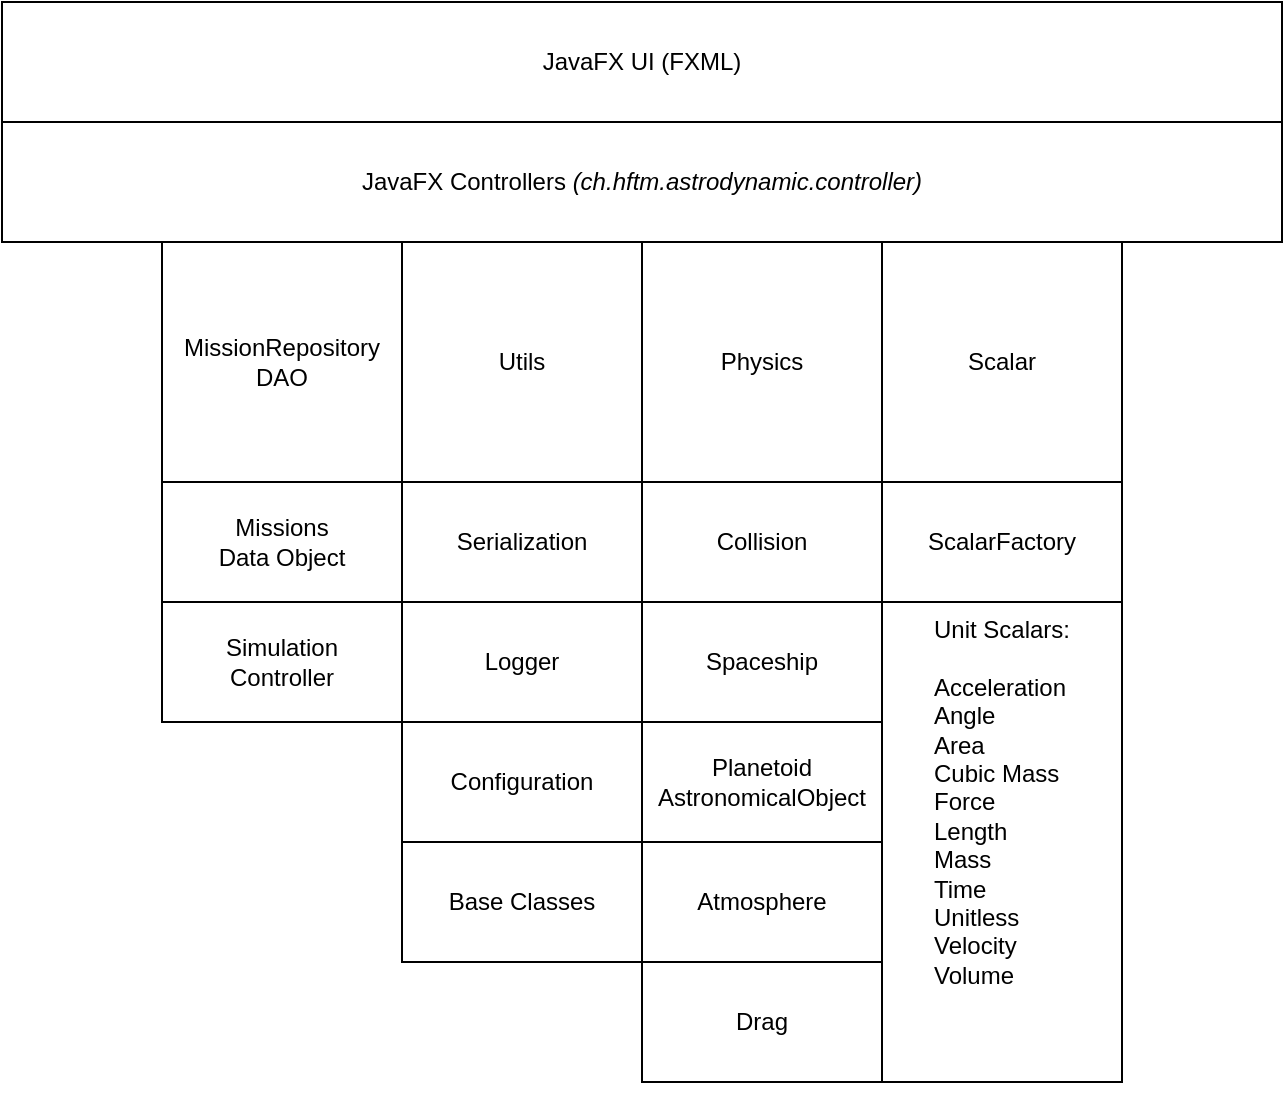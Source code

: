 <mxfile version="20.8.23" type="device"><diagram name="Overview" id="LvGZQEwxl1DxbfXk9mgA"><mxGraphModel dx="1158" dy="1008" grid="1" gridSize="10" guides="1" tooltips="1" connect="1" arrows="1" fold="1" page="1" pageScale="1" pageWidth="850" pageHeight="1100" math="0" shadow="0"><root><mxCell id="0"/><mxCell id="1" parent="0"/><mxCell id="k5vFuy3hMc0qSqEhO8cy-2" value="JavaFX UI (FXML) " style="rounded=0;whiteSpace=wrap;html=1;" vertex="1" parent="1"><mxGeometry x="80" y="120" width="640" height="60" as="geometry"/></mxCell><mxCell id="k5vFuy3hMc0qSqEhO8cy-3" value="JavaFX Controllers &lt;i&gt;(ch.hftm.astrodynamic.controller)&lt;/i&gt;" style="rounded=0;whiteSpace=wrap;html=1;" vertex="1" parent="1"><mxGeometry x="80" y="180" width="640" height="60" as="geometry"/></mxCell><mxCell id="k5vFuy3hMc0qSqEhO8cy-4" value="&lt;div&gt;MissionRepository&lt;/div&gt;&lt;div&gt;DAO&lt;br&gt;&lt;/div&gt;" style="whiteSpace=wrap;html=1;aspect=fixed;" vertex="1" parent="1"><mxGeometry x="160" y="240" width="120" height="120" as="geometry"/></mxCell><mxCell id="k5vFuy3hMc0qSqEhO8cy-5" value="&lt;div&gt;Missions&lt;/div&gt;&lt;div&gt;Data Object&lt;br&gt;&lt;/div&gt;" style="rounded=0;whiteSpace=wrap;html=1;" vertex="1" parent="1"><mxGeometry x="160" y="360" width="120" height="60" as="geometry"/></mxCell><mxCell id="k5vFuy3hMc0qSqEhO8cy-6" value="&lt;div&gt;Simulation&lt;/div&gt;&lt;div&gt;Controller&lt;br&gt;&lt;/div&gt;" style="rounded=0;whiteSpace=wrap;html=1;" vertex="1" parent="1"><mxGeometry x="160" y="420" width="120" height="60" as="geometry"/></mxCell><mxCell id="k5vFuy3hMc0qSqEhO8cy-10" value="Utils" style="whiteSpace=wrap;html=1;aspect=fixed;" vertex="1" parent="1"><mxGeometry x="280" y="240" width="120" height="120" as="geometry"/></mxCell><mxCell id="k5vFuy3hMc0qSqEhO8cy-11" value="Serialization" style="rounded=0;whiteSpace=wrap;html=1;" vertex="1" parent="1"><mxGeometry x="280" y="360" width="120" height="60" as="geometry"/></mxCell><mxCell id="k5vFuy3hMc0qSqEhO8cy-12" value="Logger" style="rounded=0;whiteSpace=wrap;html=1;" vertex="1" parent="1"><mxGeometry x="280" y="420" width="120" height="60" as="geometry"/></mxCell><mxCell id="k5vFuy3hMc0qSqEhO8cy-13" value="Configuration" style="rounded=0;whiteSpace=wrap;html=1;" vertex="1" parent="1"><mxGeometry x="280" y="480" width="120" height="60" as="geometry"/></mxCell><mxCell id="k5vFuy3hMc0qSqEhO8cy-14" value="Physics" style="whiteSpace=wrap;html=1;aspect=fixed;" vertex="1" parent="1"><mxGeometry x="400" y="240" width="120" height="120" as="geometry"/></mxCell><mxCell id="k5vFuy3hMc0qSqEhO8cy-15" value="Base Classes" style="rounded=0;whiteSpace=wrap;html=1;" vertex="1" parent="1"><mxGeometry x="280" y="540" width="120" height="60" as="geometry"/></mxCell><mxCell id="k5vFuy3hMc0qSqEhO8cy-16" value="Collision" style="rounded=0;whiteSpace=wrap;html=1;" vertex="1" parent="1"><mxGeometry x="400" y="360" width="120" height="60" as="geometry"/></mxCell><mxCell id="k5vFuy3hMc0qSqEhO8cy-17" value="Spaceship" style="rounded=0;whiteSpace=wrap;html=1;" vertex="1" parent="1"><mxGeometry x="400" y="420" width="120" height="60" as="geometry"/></mxCell><mxCell id="k5vFuy3hMc0qSqEhO8cy-18" value="Planetoid&lt;br&gt;AstronomicalObject" style="rounded=0;whiteSpace=wrap;html=1;" vertex="1" parent="1"><mxGeometry x="400" y="480" width="120" height="60" as="geometry"/></mxCell><mxCell id="k5vFuy3hMc0qSqEhO8cy-19" value="Atmosphere" style="rounded=0;whiteSpace=wrap;html=1;" vertex="1" parent="1"><mxGeometry x="400" y="540" width="120" height="60" as="geometry"/></mxCell><mxCell id="k5vFuy3hMc0qSqEhO8cy-20" value="Drag" style="rounded=0;whiteSpace=wrap;html=1;" vertex="1" parent="1"><mxGeometry x="400" y="600" width="120" height="60" as="geometry"/></mxCell><mxCell id="k5vFuy3hMc0qSqEhO8cy-21" value="Scalar" style="whiteSpace=wrap;html=1;aspect=fixed;" vertex="1" parent="1"><mxGeometry x="520" y="240" width="120" height="120" as="geometry"/></mxCell><mxCell id="k5vFuy3hMc0qSqEhO8cy-22" value="ScalarFactory" style="rounded=0;whiteSpace=wrap;html=1;" vertex="1" parent="1"><mxGeometry x="520" y="360" width="120" height="60" as="geometry"/></mxCell><mxCell id="k5vFuy3hMc0qSqEhO8cy-23" value="&lt;div&gt;Unit Scalars:&lt;/div&gt;&lt;div&gt;&lt;br&gt;&lt;/div&gt;&lt;div align=&quot;left&quot;&gt;Acceleration&lt;/div&gt;&lt;div align=&quot;left&quot;&gt;Angle&lt;/div&gt;&lt;div align=&quot;left&quot;&gt;Area&lt;/div&gt;&lt;div align=&quot;left&quot;&gt;Cubic Mass&lt;/div&gt;&lt;div align=&quot;left&quot;&gt;Force&lt;/div&gt;&lt;div align=&quot;left&quot;&gt;Length&lt;/div&gt;&lt;div align=&quot;left&quot;&gt;Mass&lt;/div&gt;&lt;div align=&quot;left&quot;&gt;Time&lt;/div&gt;&lt;div align=&quot;left&quot;&gt;Unitless&lt;/div&gt;&lt;div align=&quot;left&quot;&gt;Velocity&lt;/div&gt;&lt;div align=&quot;left&quot;&gt;Volume&lt;/div&gt;&lt;div align=&quot;left&quot;&gt;&lt;br&gt;&lt;/div&gt;&lt;div align=&quot;left&quot;&gt;&lt;br&gt;&lt;/div&gt;&lt;div align=&quot;left&quot;&gt;&lt;br&gt;&lt;/div&gt;&lt;div&gt;&lt;br&gt;&lt;/div&gt;" style="rounded=0;whiteSpace=wrap;html=1;verticalAlign=top;" vertex="1" parent="1"><mxGeometry x="520" y="420" width="120" height="240" as="geometry"/></mxCell></root></mxGraphModel></diagram></mxfile>